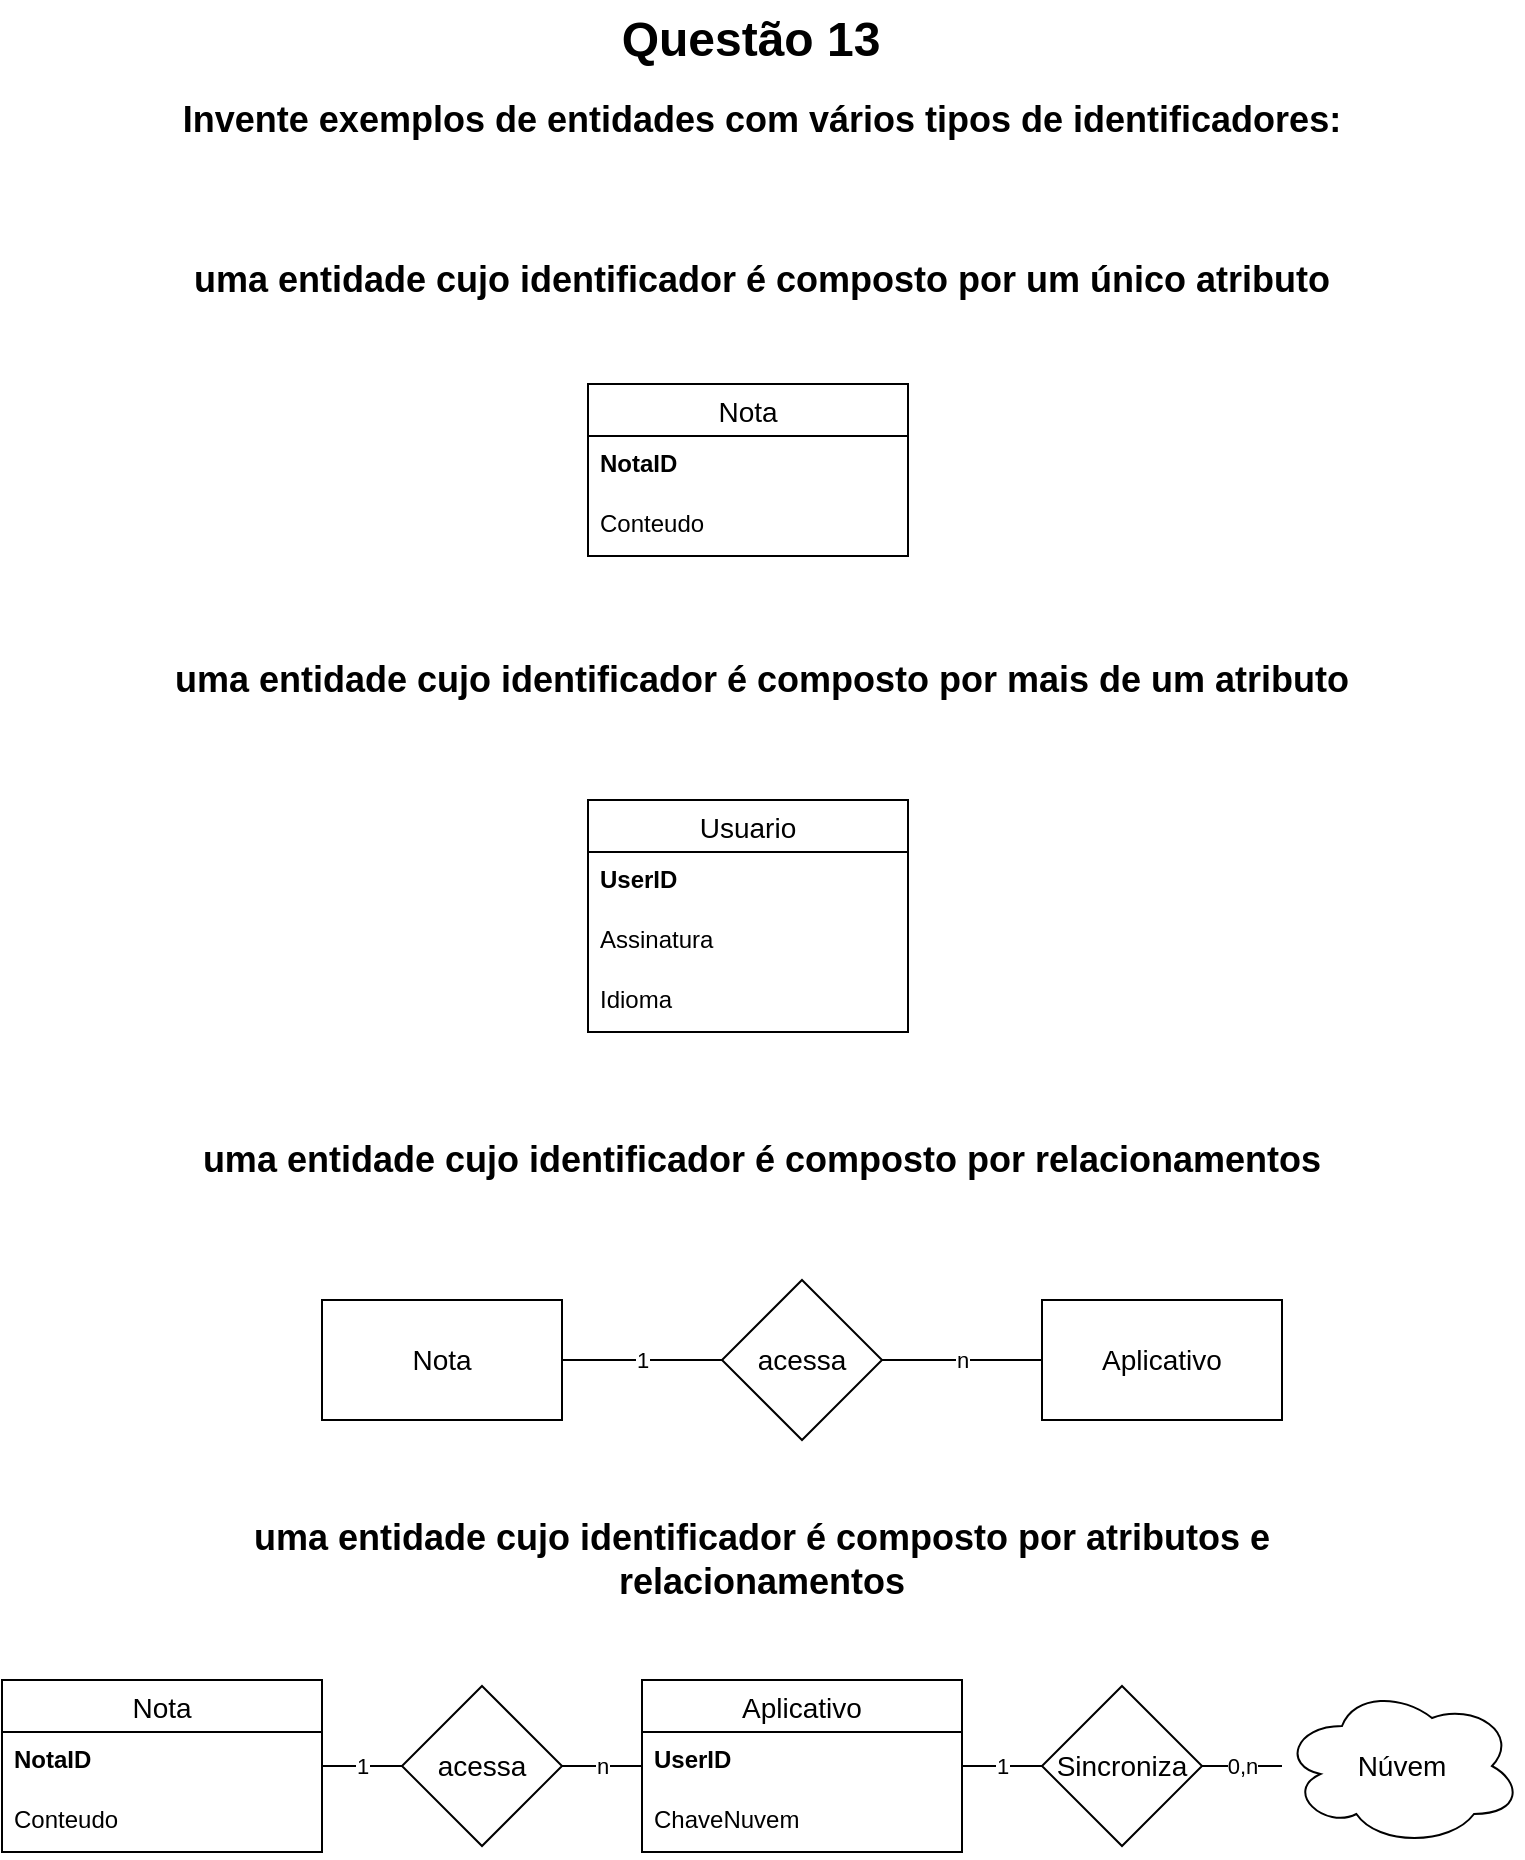 <mxfile>
    <diagram id="JBBhmLulQRX5kmYFgjL2" name="Page-1">
        <mxGraphModel dx="667" dy="1126" grid="1" gridSize="10" guides="1" tooltips="1" connect="1" arrows="1" fold="1" page="1" pageScale="1" pageWidth="827" pageHeight="1169" math="0" shadow="0">
            <root>
                <mxCell id="0"/>
                <mxCell id="1" parent="0"/>
                <mxCell id="2" value="Questão 13" style="text;strokeColor=none;fillColor=none;html=1;fontSize=24;fontStyle=1;verticalAlign=middle;align=center;" parent="1" vertex="1">
                    <mxGeometry x="240" y="40" width="348" height="40" as="geometry"/>
                </mxCell>
                <mxCell id="4" value="&lt;h2&gt;Invente exemplos de entidades com vários tipos de identificadores:&lt;/h2&gt;" style="text;strokeColor=none;fillColor=none;align=center;verticalAlign=middle;whiteSpace=wrap;rounded=0;html=1;" parent="1" vertex="1">
                    <mxGeometry x="80" y="80" width="680" height="40" as="geometry"/>
                </mxCell>
                <mxCell id="6" value="&lt;h2&gt;uma entidade cujo identificador é composto por um único atributo&lt;/h2&gt;" style="text;strokeColor=none;fillColor=none;align=center;verticalAlign=middle;whiteSpace=wrap;rounded=0;html=1;" parent="1" vertex="1">
                    <mxGeometry x="80" y="160" width="680" height="40" as="geometry"/>
                </mxCell>
                <mxCell id="7" value="Nota" style="swimlane;fontStyle=0;childLayout=stackLayout;horizontal=1;startSize=26;horizontalStack=0;resizeParent=1;resizeParentMax=0;resizeLast=0;collapsible=1;marginBottom=0;align=center;fontSize=14;" parent="1" vertex="1">
                    <mxGeometry x="333" y="232" width="160" height="86" as="geometry"/>
                </mxCell>
                <mxCell id="8" value="NotaID" style="text;strokeColor=none;fillColor=none;spacingLeft=4;spacingRight=4;overflow=hidden;rotatable=0;points=[[0,0.5],[1,0.5]];portConstraint=eastwest;fontSize=12;fontStyle=1" parent="7" vertex="1">
                    <mxGeometry y="26" width="160" height="30" as="geometry"/>
                </mxCell>
                <mxCell id="9" value="Conteudo" style="text;strokeColor=none;fillColor=none;spacingLeft=4;spacingRight=4;overflow=hidden;rotatable=0;points=[[0,0.5],[1,0.5]];portConstraint=eastwest;fontSize=12;" parent="7" vertex="1">
                    <mxGeometry y="56" width="160" height="30" as="geometry"/>
                </mxCell>
                <mxCell id="11" value="&lt;h2&gt;uma entidade cujo identificador é composto por mais de um atributo&lt;/h2&gt;" style="text;strokeColor=none;fillColor=none;align=center;verticalAlign=middle;whiteSpace=wrap;rounded=0;html=1;" parent="1" vertex="1">
                    <mxGeometry x="120" y="360" width="600" height="40" as="geometry"/>
                </mxCell>
                <mxCell id="12" value="Usuario" style="swimlane;fontStyle=0;childLayout=stackLayout;horizontal=1;startSize=26;horizontalStack=0;resizeParent=1;resizeParentMax=0;resizeLast=0;collapsible=1;marginBottom=0;align=center;fontSize=14;" parent="1" vertex="1">
                    <mxGeometry x="333" y="440" width="160" height="116" as="geometry"/>
                </mxCell>
                <mxCell id="13" value="UserID" style="text;strokeColor=none;fillColor=none;spacingLeft=4;spacingRight=4;overflow=hidden;rotatable=0;points=[[0,0.5],[1,0.5]];portConstraint=eastwest;fontSize=12;fontStyle=1" parent="12" vertex="1">
                    <mxGeometry y="26" width="160" height="30" as="geometry"/>
                </mxCell>
                <mxCell id="14" value="Assinatura" style="text;strokeColor=none;fillColor=none;spacingLeft=4;spacingRight=4;overflow=hidden;rotatable=0;points=[[0,0.5],[1,0.5]];portConstraint=eastwest;fontSize=12;" parent="12" vertex="1">
                    <mxGeometry y="56" width="160" height="30" as="geometry"/>
                </mxCell>
                <mxCell id="16" value="Idioma" style="text;strokeColor=none;fillColor=none;spacingLeft=4;spacingRight=4;overflow=hidden;rotatable=0;points=[[0,0.5],[1,0.5]];portConstraint=eastwest;fontSize=12;" parent="12" vertex="1">
                    <mxGeometry y="86" width="160" height="30" as="geometry"/>
                </mxCell>
                <mxCell id="17" value="&lt;h2&gt;uma entidade cujo identificador é composto por relacionamentos &lt;/h2&gt;" style="text;strokeColor=none;fillColor=none;align=center;verticalAlign=middle;whiteSpace=wrap;rounded=0;html=1;" parent="1" vertex="1">
                    <mxGeometry x="120" y="600" width="600" height="40" as="geometry"/>
                </mxCell>
                <mxCell id="35" value="1" style="edgeStyle=orthogonalEdgeStyle;rounded=0;orthogonalLoop=1;jettySize=auto;html=1;endArrow=none;endFill=0;" parent="1" source="ctrZH6EMBJbDd5e4FdQ9-53" target="34" edge="1">
                    <mxGeometry relative="1" as="geometry">
                        <mxPoint x="327" y="720" as="sourcePoint"/>
                    </mxGeometry>
                </mxCell>
                <mxCell id="37" value="n" style="edgeStyle=orthogonalEdgeStyle;rounded=0;orthogonalLoop=1;jettySize=auto;html=1;endArrow=none;endFill=0;" parent="1" source="34" target="36" edge="1">
                    <mxGeometry relative="1" as="geometry"/>
                </mxCell>
                <mxCell id="34" value="acessa" style="rhombus;whiteSpace=wrap;html=1;fontSize=14;fontStyle=0;startSize=26;" parent="1" vertex="1">
                    <mxGeometry x="400" y="680" width="80" height="80" as="geometry"/>
                </mxCell>
                <mxCell id="36" value="Aplicativo" style="whiteSpace=wrap;html=1;fontSize=14;fontStyle=0;startSize=26;" parent="1" vertex="1">
                    <mxGeometry x="560" y="690" width="120" height="60" as="geometry"/>
                </mxCell>
                <mxCell id="38" value="&lt;h2&gt;uma entidade cujo identificador é composto por atributos e relacionamentos&lt;/h2&gt;" style="text;strokeColor=none;fillColor=none;align=center;verticalAlign=middle;whiteSpace=wrap;rounded=0;html=1;" parent="1" vertex="1">
                    <mxGeometry x="120" y="800" width="600" height="40" as="geometry"/>
                </mxCell>
                <mxCell id="39" value="1" style="edgeStyle=orthogonalEdgeStyle;rounded=0;orthogonalLoop=1;jettySize=auto;html=1;endArrow=none;endFill=0;" parent="1" source="40" target="44" edge="1">
                    <mxGeometry relative="1" as="geometry"/>
                </mxCell>
                <mxCell id="40" value="Nota" style="swimlane;fontStyle=0;childLayout=stackLayout;horizontal=1;startSize=26;horizontalStack=0;resizeParent=1;resizeParentMax=0;resizeLast=0;collapsible=1;marginBottom=0;align=center;fontSize=14;" parent="1" vertex="1">
                    <mxGeometry x="40" y="880" width="160" height="86" as="geometry"/>
                </mxCell>
                <mxCell id="41" value="NotaID" style="text;strokeColor=none;fillColor=none;spacingLeft=4;spacingRight=4;overflow=hidden;rotatable=0;points=[[0,0.5],[1,0.5]];portConstraint=eastwest;fontSize=12;fontStyle=1" parent="40" vertex="1">
                    <mxGeometry y="26" width="160" height="30" as="geometry"/>
                </mxCell>
                <mxCell id="42" value="Conteudo" style="text;strokeColor=none;fillColor=none;spacingLeft=4;spacingRight=4;overflow=hidden;rotatable=0;points=[[0,0.5],[1,0.5]];portConstraint=eastwest;fontSize=12;" parent="40" vertex="1">
                    <mxGeometry y="56" width="160" height="30" as="geometry"/>
                </mxCell>
                <mxCell id="43" value="n" style="edgeStyle=orthogonalEdgeStyle;rounded=0;orthogonalLoop=1;jettySize=auto;html=1;endArrow=none;endFill=0;" parent="1" source="44" target="48" edge="1">
                    <mxGeometry relative="1" as="geometry">
                        <mxPoint x="407" y="923" as="targetPoint"/>
                    </mxGeometry>
                </mxCell>
                <mxCell id="44" value="acessa" style="rhombus;whiteSpace=wrap;html=1;fontSize=14;fontStyle=0;startSize=26;" parent="1" vertex="1">
                    <mxGeometry x="240" y="883" width="80" height="80" as="geometry"/>
                </mxCell>
                <mxCell id="47" value="1" style="edgeStyle=orthogonalEdgeStyle;rounded=0;orthogonalLoop=1;jettySize=auto;html=1;endArrow=none;endFill=0;" parent="1" source="48" target="46" edge="1">
                    <mxGeometry relative="1" as="geometry">
                        <mxPoint x="420" y="953" as="sourcePoint"/>
                    </mxGeometry>
                </mxCell>
                <mxCell id="53" value="0,n" style="edgeStyle=orthogonalEdgeStyle;rounded=0;orthogonalLoop=1;jettySize=auto;html=1;endArrow=none;endFill=0;" parent="1" source="46" target="52" edge="1">
                    <mxGeometry relative="1" as="geometry"/>
                </mxCell>
                <mxCell id="46" value="Sincroniza" style="rhombus;whiteSpace=wrap;html=1;fontSize=14;fontStyle=0;startSize=26;" parent="1" vertex="1">
                    <mxGeometry x="560" y="883" width="80" height="80" as="geometry"/>
                </mxCell>
                <mxCell id="48" value="Aplicativo" style="swimlane;fontStyle=0;childLayout=stackLayout;horizontal=1;startSize=26;horizontalStack=0;resizeParent=1;resizeParentMax=0;resizeLast=0;collapsible=1;marginBottom=0;align=center;fontSize=14;" parent="1" vertex="1">
                    <mxGeometry x="360" y="880" width="160" height="86" as="geometry"/>
                </mxCell>
                <mxCell id="49" value="UserID" style="text;strokeColor=none;fillColor=none;spacingLeft=4;spacingRight=4;overflow=hidden;rotatable=0;points=[[0,0.5],[1,0.5]];portConstraint=eastwest;fontSize=12;fontStyle=1" parent="48" vertex="1">
                    <mxGeometry y="26" width="160" height="30" as="geometry"/>
                </mxCell>
                <mxCell id="50" value="ChaveNuvem" style="text;strokeColor=none;fillColor=none;spacingLeft=4;spacingRight=4;overflow=hidden;rotatable=0;points=[[0,0.5],[1,0.5]];portConstraint=eastwest;fontSize=12;" parent="48" vertex="1">
                    <mxGeometry y="56" width="160" height="30" as="geometry"/>
                </mxCell>
                <mxCell id="52" value="Núvem" style="ellipse;shape=cloud;whiteSpace=wrap;html=1;fontSize=14;fontStyle=0;startSize=26;" parent="1" vertex="1">
                    <mxGeometry x="680" y="883" width="120" height="80" as="geometry"/>
                </mxCell>
                <mxCell id="ctrZH6EMBJbDd5e4FdQ9-53" value="Nota" style="whiteSpace=wrap;html=1;fontSize=14;fontStyle=0;startSize=26;" parent="1" vertex="1">
                    <mxGeometry x="200" y="690" width="120" height="60" as="geometry"/>
                </mxCell>
            </root>
        </mxGraphModel>
    </diagram>
</mxfile>